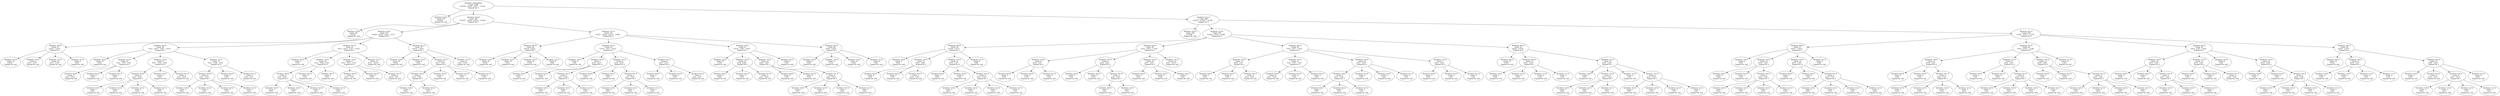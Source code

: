 digraph voting {
decisionDecisionNode7461f533[label="Attribute: null=Infinity
Count: 1409
0.0:978   3.0:53   2.0:57   1.0:321   
Expand On: 5"];decisionDecisionNode7461f533 -> decisionDecisionNode4b2922f6;
decisionDecisionNode4b2922f6[label="Attribute: 5=0.0
Count: 474
0.0:474   
Expand On: null"];decisionDecisionNode7461f533 -> decisionDecisionNode79b66b06;
decisionDecisionNode79b66b06[label="Attribute: 5=2.0
Count: 467
0.0:227   3.0:53   2.0:22   1.0:165   
Expand On: 3"];decisionDecisionNode79b66b06 -> decisionDecisionNode372c9557;
decisionDecisionNode372c9557[label="Attribute: 3=0.0
Count: 161
0.0:161   
Expand On: null"];decisionDecisionNode79b66b06 -> decisionDecisionNode50009f0d;
decisionDecisionNode50009f0d[label="Attribute: 3=2.0
Count: 155
0.0:39   3.0:30   2.0:9   1.0:77   
Expand On: 0"];decisionDecisionNode50009f0d -> decisionDecisionNode58ca3783;
decisionDecisionNode58ca3783[label="Attribute: 0=0.0
Count: 37
0.0:21   1.0:16   
Expand On: 1"];decisionDecisionNode58ca3783 -> decisionDecisionNode4402a6ff;
decisionDecisionNode4402a6ff[label="Attribute: 1=0.0
Count: 10
0.0:10   
Expand On: null"];decisionDecisionNode58ca3783 -> decisionDecisionNodea21d23b;
decisionDecisionNodea21d23b[label="Attribute: 1=3.0
Count: 8
0.0:1   1.0:7   
Expand On: null"];decisionDecisionNode58ca3783 -> decisionDecisionNode327124af;
decisionDecisionNode327124af[label="Attribute: 1=2.0
Count: 10
0.0:1   1.0:9   
Expand On: null"];decisionDecisionNode58ca3783 -> decisionDecisionNode221f7708;
decisionDecisionNode221f7708[label="Attribute: 1=1.0
Count: 9
0.0:9   
Expand On: null"];decisionDecisionNode50009f0d -> decisionDecisionNode3fbfbfb8;
decisionDecisionNode3fbfbfb8[label="Attribute: 0=3.0
Count: 40
0.0:3   3.0:17   2.0:6   1.0:14   
Expand On: 1"];decisionDecisionNode3fbfbfb8 -> decisionDecisionNode45c3e9ba;
decisionDecisionNode45c3e9ba[label="Attribute: 1=0.0
Count: 10
1.0:10   
Expand On: null"];decisionDecisionNode3fbfbfb8 -> decisionDecisionNode4125d61e;
decisionDecisionNode4125d61e[label="Attribute: 1=3.0
Count: 10
0.0:1   3.0:7   2.0:2   
Expand On: 4"];decisionDecisionNode4125d61e -> decisionDecisionNode1b0c6cfc;
decisionDecisionNode1b0c6cfc[label="Attribute: 4=0.0
Count: 3
0.0:1   2.0:2   
Expand On: null"];decisionDecisionNode4125d61e -> decisionDecisionNode4cc72243;
decisionDecisionNode4cc72243[label="Attribute: 4=2.0
Count: 4
3.0:4   
Expand On: null"];decisionDecisionNode4125d61e -> decisionDecisionNode259a8416;
decisionDecisionNode259a8416[label="Attribute: 4=1.0
Count: 3
3.0:3   
Expand On: null"];decisionDecisionNode3fbfbfb8 -> decisionDecisionNode4355d3a3;
decisionDecisionNode4355d3a3[label="Attribute: 1=2.0
Count: 9
0.0:1   3.0:4   2.0:4   
Expand On: 4"];decisionDecisionNode4355d3a3 -> decisionDecisionNode37b994de;
decisionDecisionNode37b994de[label="Attribute: 4=0.0
Count: 4
0.0:1   2.0:3   
Expand On: 2"];decisionDecisionNode37b994de -> decisionDecisionNode78dc9766;
decisionDecisionNode78dc9766[label="Attribute: 2=0.0
Count: 1
0.0:1   
Expand On: null"];decisionDecisionNode37b994de -> decisionDecisionNode5a57e787;
decisionDecisionNode5a57e787[label="Attribute: 2=3.0
Count: 1
2.0:1   
Expand On: null"];decisionDecisionNode37b994de -> decisionDecisionNode41217e67;
decisionDecisionNode41217e67[label="Attribute: 2=2.0
Count: 1
2.0:1   
Expand On: null"];decisionDecisionNode37b994de -> decisionDecisionNode7df1bd98;
decisionDecisionNode7df1bd98[label="Attribute: 2=1.0
Count: 1
2.0:1   
Expand On: null"];decisionDecisionNode4355d3a3 -> decisionDecisionNode9d686c1;
decisionDecisionNode9d686c1[label="Attribute: 4=2.0
Count: 3
3.0:3   
Expand On: null"];decisionDecisionNode4355d3a3 -> decisionDecisionNode6328edf2;
decisionDecisionNode6328edf2[label="Attribute: 4=1.0
Count: 2
3.0:1   2.0:1   
Expand On: null"];decisionDecisionNode3fbfbfb8 -> decisionDecisionNode141dddba;
decisionDecisionNode141dddba[label="Attribute: 1=1.0
Count: 11
0.0:1   3.0:6   1.0:4   
Expand On: 4"];decisionDecisionNode141dddba -> decisionDecisionNode34c7e8a7;
decisionDecisionNode34c7e8a7[label="Attribute: 4=0.0
Count: 4
0.0:1   1.0:3   
Expand On: 2"];decisionDecisionNode34c7e8a7 -> decisionDecisionNode307b4703;
decisionDecisionNode307b4703[label="Attribute: 2=0.0
Count: 1
0.0:1   
Expand On: null"];decisionDecisionNode34c7e8a7 -> decisionDecisionNode6d732ed2;
decisionDecisionNode6d732ed2[label="Attribute: 2=3.0
Count: 1
1.0:1   
Expand On: null"];decisionDecisionNode34c7e8a7 -> decisionDecisionNode25071521;
decisionDecisionNode25071521[label="Attribute: 2=2.0
Count: 1
1.0:1   
Expand On: null"];decisionDecisionNode34c7e8a7 -> decisionDecisionNode73fc3c84;
decisionDecisionNode73fc3c84[label="Attribute: 2=1.0
Count: 1
1.0:1   
Expand On: null"];decisionDecisionNode141dddba -> decisionDecisionNode34e93999;
decisionDecisionNode34e93999[label="Attribute: 4=2.0
Count: 3
3.0:3   
Expand On: null"];decisionDecisionNode141dddba -> decisionDecisionNode3bc486f2;
decisionDecisionNode3bc486f2[label="Attribute: 4=1.0
Count: 4
3.0:3   1.0:1   
Expand On: null"];decisionDecisionNode50009f0d -> decisionDecisionNode63779885;
decisionDecisionNode63779885[label="Attribute: 0=2.0
Count: 41
0.0:3   3.0:13   2.0:3   1.0:22   
Expand On: 1"];decisionDecisionNode63779885 -> decisionDecisionNode40be76c7;
decisionDecisionNode40be76c7[label="Attribute: 1=0.0
Count: 9
1.0:9   
Expand On: null"];decisionDecisionNode63779885 -> decisionDecisionNode18682406;
decisionDecisionNode18682406[label="Attribute: 1=3.0
Count: 10
0.0:1   3.0:6   2.0:3   
Expand On: 4"];decisionDecisionNode18682406 -> decisionDecisionNode5d15126e;
decisionDecisionNode5d15126e[label="Attribute: 4=0.0
Count: 4
0.0:1   2.0:3   
Expand On: 2"];decisionDecisionNode5d15126e -> decisionDecisionNode126d2380;
decisionDecisionNode126d2380[label="Attribute: 2=0.0
Count: 1
0.0:1   
Expand On: null"];decisionDecisionNode5d15126e -> decisionDecisionNode3b35b1f3;
decisionDecisionNode3b35b1f3[label="Attribute: 2=3.0
Count: 1
2.0:1   
Expand On: null"];decisionDecisionNode5d15126e -> decisionDecisionNode4235e6e3;
decisionDecisionNode4235e6e3[label="Attribute: 2=2.0
Count: 1
2.0:1   
Expand On: null"];decisionDecisionNode5d15126e -> decisionDecisionNode60c9630a;
decisionDecisionNode60c9630a[label="Attribute: 2=1.0
Count: 1
2.0:1   
Expand On: null"];decisionDecisionNode18682406 -> decisionDecisionNode4585572a;
decisionDecisionNode4585572a[label="Attribute: 4=2.0
Count: 3
3.0:3   
Expand On: null"];decisionDecisionNode18682406 -> decisionDecisionNode351daa0e;
decisionDecisionNode351daa0e[label="Attribute: 4=1.0
Count: 3
3.0:3   
Expand On: null"];decisionDecisionNode63779885 -> decisionDecisionNode2e879860;
decisionDecisionNode2e879860[label="Attribute: 1=2.0
Count: 11
0.0:1   3.0:7   1.0:3   
Expand On: 4"];decisionDecisionNode2e879860 -> decisionDecisionNode4824de7d;
decisionDecisionNode4824de7d[label="Attribute: 4=0.0
Count: 3
0.0:1   1.0:2   
Expand On: null"];decisionDecisionNode2e879860 -> decisionDecisionNode6c8b058b;
decisionDecisionNode6c8b058b[label="Attribute: 4=2.0
Count: 4
3.0:4   
Expand On: null"];decisionDecisionNode2e879860 -> decisionDecisionNode1b192059;
decisionDecisionNode1b192059[label="Attribute: 4=1.0
Count: 4
3.0:3   1.0:1   
Expand On: null"];decisionDecisionNode63779885 -> decisionDecisionNodee9ac0f5;
decisionDecisionNodee9ac0f5[label="Attribute: 1=1.0
Count: 11
0.0:1   1.0:10   
Expand On: null"];decisionDecisionNode50009f0d -> decisionDecisionNode51f21c50;
decisionDecisionNode51f21c50[label="Attribute: 0=1.0
Count: 37
0.0:12   1.0:25   
Expand On: 1"];decisionDecisionNode51f21c50 -> decisionDecisionNode6e20f237;
decisionDecisionNode6e20f237[label="Attribute: 1=0.0
Count: 10
0.0:10   
Expand On: null"];decisionDecisionNode51f21c50 -> decisionDecisionNode34fe315d;
decisionDecisionNode34fe315d[label="Attribute: 1=3.0
Count: 9
1.0:9   
Expand On: null"];decisionDecisionNode51f21c50 -> decisionDecisionNode1c5aebd9;
decisionDecisionNode1c5aebd9[label="Attribute: 1=2.0
Count: 9
0.0:1   1.0:8   
Expand On: 2"];decisionDecisionNode1c5aebd9 -> decisionDecisionNode1532021a;
decisionDecisionNode1532021a[label="Attribute: 2=0.0
Count: 2
0.0:1   1.0:1   
Expand On: 4"];decisionDecisionNode1532021a -> decisionDecisionNode62803d5;
decisionDecisionNode62803d5[label="Attribute: 4=0.0
Count: 1
0.0:1   
Expand On: null"];decisionDecisionNode1532021a -> decisionDecisionNode2d13981b;
decisionDecisionNode2d13981b[label="Attribute: 4=2.0
Count: 1
1.0:1   
Expand On: null"];decisionDecisionNode1c5aebd9 -> decisionDecisionNode61672bbb;
decisionDecisionNode61672bbb[label="Attribute: 2=3.0
Count: 2
1.0:2   
Expand On: null"];decisionDecisionNode1c5aebd9 -> decisionDecisionNode3c6833f2;
decisionDecisionNode3c6833f2[label="Attribute: 2=2.0
Count: 3
1.0:3   
Expand On: null"];decisionDecisionNode1c5aebd9 -> decisionDecisionNode5d2a73d9;
decisionDecisionNode5d2a73d9[label="Attribute: 2=1.0
Count: 2
1.0:2   
Expand On: null"];decisionDecisionNode51f21c50 -> decisionDecisionNodee1bdb58;
decisionDecisionNodee1bdb58[label="Attribute: 1=1.0
Count: 9
0.0:1   1.0:8   
Expand On: null"];decisionDecisionNode79b66b06 -> decisionDecisionNode46dd75a4;
decisionDecisionNode46dd75a4[label="Attribute: 3=1.0
Count: 151
0.0:27   3.0:23   2.0:13   1.0:88   
Expand On: 0"];decisionDecisionNode46dd75a4 -> decisionDecisionNode75568654;
decisionDecisionNode75568654[label="Attribute: 0=0.0
Count: 40
0.0:18   1.0:22   
Expand On: 1"];decisionDecisionNode75568654 -> decisionDecisionNode38d30fb;
decisionDecisionNode38d30fb[label="Attribute: 1=0.0
Count: 10
0.0:10   
Expand On: null"];decisionDecisionNode75568654 -> decisionDecisionNode2a8ab08f;
decisionDecisionNode2a8ab08f[label="Attribute: 1=3.0
Count: 12
1.0:12   
Expand On: null"];decisionDecisionNode75568654 -> decisionDecisionNode774d921a;
decisionDecisionNode774d921a[label="Attribute: 1=2.0
Count: 10
1.0:10   
Expand On: null"];decisionDecisionNode75568654 -> decisionDecisionNode5b32627;
decisionDecisionNode5b32627[label="Attribute: 1=1.0
Count: 8
0.0:8   
Expand On: null"];decisionDecisionNode46dd75a4 -> decisionDecisionNode348dcd5d;
decisionDecisionNode348dcd5d[label="Attribute: 0=3.0
Count: 32
3.0:13   2.0:7   1.0:12   
Expand On: 1"];decisionDecisionNode348dcd5d -> decisionDecisionNode49a5af9f;
decisionDecisionNode49a5af9f[label="Attribute: 1=0.0
Count: 9
1.0:9   
Expand On: null"];decisionDecisionNode348dcd5d -> decisionDecisionNode1cad157f;
decisionDecisionNode1cad157f[label="Attribute: 1=3.0
Count: 7
3.0:4   2.0:3   
Expand On: 4"];decisionDecisionNode1cad157f -> decisionDecisionNode275e538e;
decisionDecisionNode275e538e[label="Attribute: 4=0.0
Count: 1
2.0:1   
Expand On: null"];decisionDecisionNode1cad157f -> decisionDecisionNode21bfa3d3;
decisionDecisionNode21bfa3d3[label="Attribute: 4=2.0
Count: 3
3.0:3   
Expand On: null"];decisionDecisionNode1cad157f -> decisionDecisionNode2c9c82f4;
decisionDecisionNode2c9c82f4[label="Attribute: 4=1.0
Count: 3
3.0:1   2.0:2   
Expand On: 2"];decisionDecisionNode2c9c82f4 -> decisionDecisionNode5759780d;
decisionDecisionNode5759780d[label="Attribute: 2=0.0
Count: 1
2.0:1   
Expand On: null"];decisionDecisionNode2c9c82f4 -> decisionDecisionNode32d8ca48;
decisionDecisionNode32d8ca48[label="Attribute: 2=2.0
Count: 1
3.0:1   
Expand On: null"];decisionDecisionNode2c9c82f4 -> decisionDecisionNode36c8570c;
decisionDecisionNode36c8570c[label="Attribute: 2=1.0
Count: 1
2.0:1   
Expand On: null"];decisionDecisionNode348dcd5d -> decisionDecisionNode1acaf0ed;
decisionDecisionNode1acaf0ed[label="Attribute: 1=2.0
Count: 8
3.0:4   2.0:4   
Expand On: 4"];decisionDecisionNode1acaf0ed -> decisionDecisionNode18f6559;
decisionDecisionNode18f6559[label="Attribute: 4=0.0
Count: 2
2.0:2   
Expand On: null"];decisionDecisionNode1acaf0ed -> decisionDecisionNode6d46b6db;
decisionDecisionNode6d46b6db[label="Attribute: 4=2.0
Count: 3
3.0:3   
Expand On: null"];decisionDecisionNode1acaf0ed -> decisionDecisionNode3d8f1be9;
decisionDecisionNode3d8f1be9[label="Attribute: 4=1.0
Count: 3
3.0:1   2.0:2   
Expand On: 2"];decisionDecisionNode3d8f1be9 -> decisionDecisionNode7e717d91;
decisionDecisionNode7e717d91[label="Attribute: 2=0.0
Count: 1
2.0:1   
Expand On: null"];decisionDecisionNode3d8f1be9 -> decisionDecisionNode4ceafb71;
decisionDecisionNode4ceafb71[label="Attribute: 2=3.0
Count: 1
3.0:1   
Expand On: null"];decisionDecisionNode3d8f1be9 -> decisionDecisionNode5721df2a;
decisionDecisionNode5721df2a[label="Attribute: 2=1.0
Count: 1
2.0:1   
Expand On: null"];decisionDecisionNode348dcd5d -> decisionDecisionNode70c26b16;
decisionDecisionNode70c26b16[label="Attribute: 1=1.0
Count: 8
3.0:5   1.0:3   
Expand On: 4"];decisionDecisionNode70c26b16 -> decisionDecisionNode6c04ab2f;
decisionDecisionNode6c04ab2f[label="Attribute: 4=0.0
Count: 2
1.0:2   
Expand On: null"];decisionDecisionNode70c26b16 -> decisionDecisionNode2682d210;
decisionDecisionNode2682d210[label="Attribute: 4=2.0
Count: 3
3.0:3   
Expand On: null"];decisionDecisionNode70c26b16 -> decisionDecisionNode56ad2c30;
decisionDecisionNode56ad2c30[label="Attribute: 4=1.0
Count: 3
3.0:2   1.0:1   
Expand On: null"];decisionDecisionNode46dd75a4 -> decisionDecisionNode3302fc5;
decisionDecisionNode3302fc5[label="Attribute: 0=2.0
Count: 41
3.0:10   2.0:6   1.0:25   
Expand On: 1"];decisionDecisionNode3302fc5 -> decisionDecisionNode50903025;
decisionDecisionNode50903025[label="Attribute: 1=0.0
Count: 10
1.0:10   
Expand On: null"];decisionDecisionNode3302fc5 -> decisionDecisionNode2a48f675;
decisionDecisionNode2a48f675[label="Attribute: 1=3.0
Count: 10
3.0:4   2.0:6   
Expand On: 4"];decisionDecisionNode2a48f675 -> decisionDecisionNode1c2c9103;
decisionDecisionNode1c2c9103[label="Attribute: 4=0.0
Count: 4
2.0:4   
Expand On: null"];decisionDecisionNode2a48f675 -> decisionDecisionNode31e46a68;
decisionDecisionNode31e46a68[label="Attribute: 4=2.0
Count: 3
3.0:3   
Expand On: null"];decisionDecisionNode2a48f675 -> decisionDecisionNodeb05eb6f;
decisionDecisionNodeb05eb6f[label="Attribute: 4=1.0
Count: 3
3.0:1   2.0:2   
Expand On: null"];decisionDecisionNode3302fc5 -> decisionDecisionNode31a3ca10;
decisionDecisionNode31a3ca10[label="Attribute: 1=2.0
Count: 12
3.0:6   1.0:6   
Expand On: 4"];decisionDecisionNode31a3ca10 -> decisionDecisionNode7826f9e5;
decisionDecisionNode7826f9e5[label="Attribute: 4=0.0
Count: 4
1.0:4   
Expand On: null"];decisionDecisionNode31a3ca10 -> decisionDecisionNode46e06703;
decisionDecisionNode46e06703[label="Attribute: 4=2.0
Count: 4
3.0:4   
Expand On: null"];decisionDecisionNode31a3ca10 -> decisionDecisionNode368b1a4f;
decisionDecisionNode368b1a4f[label="Attribute: 4=1.0
Count: 4
3.0:2   1.0:2   
Expand On: 2"];decisionDecisionNode368b1a4f -> decisionDecisionNode666c5482;
decisionDecisionNode666c5482[label="Attribute: 2=0.0
Count: 1
1.0:1   
Expand On: null"];decisionDecisionNode368b1a4f -> decisionDecisionNode52205756;
decisionDecisionNode52205756[label="Attribute: 2=3.0
Count: 1
3.0:1   
Expand On: null"];decisionDecisionNode368b1a4f -> decisionDecisionNode4945f939;
decisionDecisionNode4945f939[label="Attribute: 2=2.0
Count: 1
3.0:1   
Expand On: null"];decisionDecisionNode368b1a4f -> decisionDecisionNode10ed32c4;
decisionDecisionNode10ed32c4[label="Attribute: 2=1.0
Count: 1
1.0:1   
Expand On: null"];decisionDecisionNode3302fc5 -> decisionDecisionNode449fea8a;
decisionDecisionNode449fea8a[label="Attribute: 1=1.0
Count: 9
1.0:9   
Expand On: null"];decisionDecisionNode46dd75a4 -> decisionDecisionNode5edf2d38;
decisionDecisionNode5edf2d38[label="Attribute: 0=1.0
Count: 38
0.0:9   1.0:29   
Expand On: 1"];decisionDecisionNode5edf2d38 -> decisionDecisionNodee11e831;
decisionDecisionNodee11e831[label="Attribute: 1=0.0
Count: 9
0.0:9   
Expand On: null"];decisionDecisionNode5edf2d38 -> decisionDecisionNode39a2f02e;
decisionDecisionNode39a2f02e[label="Attribute: 1=3.0
Count: 11
1.0:11   
Expand On: null"];decisionDecisionNode5edf2d38 -> decisionDecisionNode78467991;
decisionDecisionNode78467991[label="Attribute: 1=2.0
Count: 10
1.0:10   
Expand On: null"];decisionDecisionNode5edf2d38 -> decisionDecisionNode5ad75c47;
decisionDecisionNode5ad75c47[label="Attribute: 1=1.0
Count: 8
1.0:8   
Expand On: null"];decisionDecisionNode7461f533 -> decisionDecisionNodedf1cbf6;
decisionDecisionNodedf1cbf6[label="Attribute: 5=1.0
Count: 468
0.0:277   2.0:35   1.0:156   
Expand On: 3"];decisionDecisionNodedf1cbf6 -> decisionDecisionNode7d858aa0;
decisionDecisionNode7d858aa0[label="Attribute: 3=0.0
Count: 148
0.0:148   
Expand On: null"];decisionDecisionNodedf1cbf6 -> decisionDecisionNode4a504ec1;
decisionDecisionNode4a504ec1[label="Attribute: 3=2.0
Count: 160
0.0:62   2.0:18   1.0:80   
Expand On: 0"];decisionDecisionNode4a504ec1 -> decisionDecisionNode5e628704;
decisionDecisionNode5e628704[label="Attribute: 0=0.0
Count: 39
0.0:26   1.0:13   
Expand On: 1"];decisionDecisionNode5e628704 -> decisionDecisionNode168e4805;
decisionDecisionNode168e4805[label="Attribute: 1=0.0
Count: 9
0.0:9   
Expand On: null"];decisionDecisionNode5e628704 -> decisionDecisionNode571a4bd4;
decisionDecisionNode571a4bd4[label="Attribute: 1=3.0
Count: 11
0.0:5   1.0:6   
Expand On: 4"];decisionDecisionNode571a4bd4 -> decisionDecisionNode7f6877f8;
decisionDecisionNode7f6877f8[label="Attribute: 4=0.0
Count: 4
0.0:4   
Expand On: null"];decisionDecisionNode571a4bd4 -> decisionDecisionNode239c7c21;
decisionDecisionNode239c7c21[label="Attribute: 4=2.0
Count: 4
1.0:4   
Expand On: null"];decisionDecisionNode571a4bd4 -> decisionDecisionNode76996cca;
decisionDecisionNode76996cca[label="Attribute: 4=1.0
Count: 3
0.0:1   1.0:2   
Expand On: null"];decisionDecisionNode5e628704 -> decisionDecisionNode52b57e9a;
decisionDecisionNode52b57e9a[label="Attribute: 1=2.0
Count: 11
0.0:4   1.0:7   
Expand On: 4"];decisionDecisionNode52b57e9a -> decisionDecisionNode98adae2;
decisionDecisionNode98adae2[label="Attribute: 4=0.0
Count: 3
0.0:3   
Expand On: null"];decisionDecisionNode52b57e9a -> decisionDecisionNode7b283052;
decisionDecisionNode7b283052[label="Attribute: 4=2.0
Count: 4
1.0:4   
Expand On: null"];decisionDecisionNode52b57e9a -> decisionDecisionNodeb7c96a9;
decisionDecisionNodeb7c96a9[label="Attribute: 4=1.0
Count: 4
0.0:1   1.0:3   
Expand On: 2"];decisionDecisionNodeb7c96a9 -> decisionDecisionNode20873723;
decisionDecisionNode20873723[label="Attribute: 2=0.0
Count: 1
0.0:1   
Expand On: null"];decisionDecisionNodeb7c96a9 -> decisionDecisionNoded34eb84;
decisionDecisionNoded34eb84[label="Attribute: 2=3.0
Count: 1
1.0:1   
Expand On: null"];decisionDecisionNodeb7c96a9 -> decisionDecisionNoded522de2;
decisionDecisionNoded522de2[label="Attribute: 2=2.0
Count: 1
1.0:1   
Expand On: null"];decisionDecisionNodeb7c96a9 -> decisionDecisionNodee425743;
decisionDecisionNodee425743[label="Attribute: 2=1.0
Count: 1
1.0:1   
Expand On: null"];decisionDecisionNode5e628704 -> decisionDecisionNode256ef705;
decisionDecisionNode256ef705[label="Attribute: 1=1.0
Count: 8
0.0:8   
Expand On: null"];decisionDecisionNode4a504ec1 -> decisionDecisionNode181b7c76;
decisionDecisionNode181b7c76[label="Attribute: 0=3.0
Count: 39
0.0:3   2.0:11   1.0:25   
Expand On: 1"];decisionDecisionNode181b7c76 -> decisionDecisionNode34883357;
decisionDecisionNode34883357[label="Attribute: 1=0.0
Count: 9
0.0:2   1.0:7   
Expand On: 4"];decisionDecisionNode34883357 -> decisionDecisionNode59e2afb2;
decisionDecisionNode59e2afb2[label="Attribute: 4=0.0
Count: 2
0.0:2   
Expand On: null"];decisionDecisionNode34883357 -> decisionDecisionNode317cfd38;
decisionDecisionNode317cfd38[label="Attribute: 4=2.0
Count: 4
1.0:4   
Expand On: null"];decisionDecisionNode34883357 -> decisionDecisionNode4d480ea;
decisionDecisionNode4d480ea[label="Attribute: 4=1.0
Count: 3
1.0:3   
Expand On: null"];decisionDecisionNode181b7c76 -> decisionDecisionNode1b5b8520;
decisionDecisionNode1b5b8520[label="Attribute: 1=3.0
Count: 8
2.0:4   1.0:4   
Expand On: 4"];decisionDecisionNode1b5b8520 -> decisionDecisionNode158105e8;
decisionDecisionNode158105e8[label="Attribute: 4=0.0
Count: 3
1.0:3   
Expand On: null"];decisionDecisionNode1b5b8520 -> decisionDecisionNode49aacd5f;
decisionDecisionNode49aacd5f[label="Attribute: 4=2.0
Count: 3
2.0:3   
Expand On: null"];decisionDecisionNode1b5b8520 -> decisionDecisionNode6c913dc1;
decisionDecisionNode6c913dc1[label="Attribute: 4=1.0
Count: 2
2.0:1   1.0:1   
Expand On: 2"];decisionDecisionNode6c913dc1 -> decisionDecisionNode336d8196;
decisionDecisionNode336d8196[label="Attribute: 2=0.0
Count: 1
1.0:1   
Expand On: null"];decisionDecisionNode6c913dc1 -> decisionDecisionNode5a56b93a;
decisionDecisionNode5a56b93a[label="Attribute: 2=3.0
Count: 1
2.0:1   
Expand On: null"];decisionDecisionNode181b7c76 -> decisionDecisionNode739abd2b;
decisionDecisionNode739abd2b[label="Attribute: 1=2.0
Count: 10
2.0:7   1.0:3   
Expand On: 4"];decisionDecisionNode739abd2b -> decisionDecisionNode33f98d58;
decisionDecisionNode33f98d58[label="Attribute: 4=0.0
Count: 3
1.0:3   
Expand On: null"];decisionDecisionNode739abd2b -> decisionDecisionNode44aea710;
decisionDecisionNode44aea710[label="Attribute: 4=2.0
Count: 4
2.0:4   
Expand On: null"];decisionDecisionNode739abd2b -> decisionDecisionNode265a2eaa;
decisionDecisionNode265a2eaa[label="Attribute: 4=1.0
Count: 3
2.0:3   
Expand On: null"];decisionDecisionNode181b7c76 -> decisionDecisionNode6aadae91;
decisionDecisionNode6aadae91[label="Attribute: 1=1.0
Count: 12
0.0:1   1.0:11   
Expand On: null"];decisionDecisionNode4a504ec1 -> decisionDecisionNode309fe84e;
decisionDecisionNode309fe84e[label="Attribute: 0=2.0
Count: 39
0.0:9   2.0:7   1.0:23   
Expand On: 1"];decisionDecisionNode309fe84e -> decisionDecisionNode524c71d2;
decisionDecisionNode524c71d2[label="Attribute: 1=0.0
Count: 11
0.0:4   1.0:7   
Expand On: 4"];decisionDecisionNode524c71d2 -> decisionDecisionNode18c4bc34;
decisionDecisionNode18c4bc34[label="Attribute: 4=0.0
Count: 3
0.0:3   
Expand On: null"];decisionDecisionNode524c71d2 -> decisionDecisionNode1c2006a0;
decisionDecisionNode1c2006a0[label="Attribute: 4=2.0
Count: 4
1.0:4   
Expand On: null"];decisionDecisionNode524c71d2 -> decisionDecisionNode7a9300cc;
decisionDecisionNode7a9300cc[label="Attribute: 4=1.0
Count: 4
0.0:1   1.0:3   
Expand On: null"];decisionDecisionNode309fe84e -> decisionDecisionNode49198ff2;
decisionDecisionNode49198ff2[label="Attribute: 1=3.0
Count: 11
0.0:1   2.0:7   1.0:3   
Expand On: 4"];decisionDecisionNode49198ff2 -> decisionDecisionNode2d397e5c;
decisionDecisionNode2d397e5c[label="Attribute: 4=0.0
Count: 4
0.0:1   1.0:3   
Expand On: null"];decisionDecisionNode49198ff2 -> decisionDecisionNode1996e136;
decisionDecisionNode1996e136[label="Attribute: 4=2.0
Count: 4
2.0:4   
Expand On: null"];decisionDecisionNode49198ff2 -> decisionDecisionNode9bad5a;
decisionDecisionNode9bad5a[label="Attribute: 4=1.0
Count: 3
2.0:3   
Expand On: null"];decisionDecisionNode309fe84e -> decisionDecisionNode6c91f005;
decisionDecisionNode6c91f005[label="Attribute: 1=2.0
Count: 10
0.0:1   1.0:9   
Expand On: 2"];decisionDecisionNode6c91f005 -> decisionDecisionNode61250ff2;
decisionDecisionNode61250ff2[label="Attribute: 2=0.0
Count: 3
0.0:1   1.0:2   
Expand On: 4"];decisionDecisionNode61250ff2 -> decisionDecisionNode483a0ab1;
decisionDecisionNode483a0ab1[label="Attribute: 4=0.0
Count: 1
0.0:1   
Expand On: null"];decisionDecisionNode61250ff2 -> decisionDecisionNode5a940f82;
decisionDecisionNode5a940f82[label="Attribute: 4=2.0
Count: 1
1.0:1   
Expand On: null"];decisionDecisionNode61250ff2 -> decisionDecisionNode2e864e43;
decisionDecisionNode2e864e43[label="Attribute: 4=1.0
Count: 1
1.0:1   
Expand On: null"];decisionDecisionNode6c91f005 -> decisionDecisionNode737c2891;
decisionDecisionNode737c2891[label="Attribute: 2=3.0
Count: 2
1.0:2   
Expand On: null"];decisionDecisionNode6c91f005 -> decisionDecisionNode5c4b82d2;
decisionDecisionNode5c4b82d2[label="Attribute: 2=2.0
Count: 2
1.0:2   
Expand On: null"];decisionDecisionNode6c91f005 -> decisionDecisionNode6179d854;
decisionDecisionNode6179d854[label="Attribute: 2=1.0
Count: 3
1.0:3   
Expand On: null"];decisionDecisionNode309fe84e -> decisionDecisionNode669a4cb;
decisionDecisionNode669a4cb[label="Attribute: 1=1.0
Count: 7
0.0:3   1.0:4   
Expand On: 4"];decisionDecisionNode669a4cb -> decisionDecisionNode1c20eb7;
decisionDecisionNode1c20eb7[label="Attribute: 4=0.0
Count: 3
0.0:3   
Expand On: null"];decisionDecisionNode669a4cb -> decisionDecisionNode6b541147;
decisionDecisionNode6b541147[label="Attribute: 4=2.0
Count: 2
1.0:2   
Expand On: null"];decisionDecisionNode669a4cb -> decisionDecisionNode5c3a835d;
decisionDecisionNode5c3a835d[label="Attribute: 4=1.0
Count: 2
1.0:2   
Expand On: null"];decisionDecisionNode4a504ec1 -> decisionDecisionNode5867df9;
decisionDecisionNode5867df9[label="Attribute: 0=1.0
Count: 43
0.0:24   1.0:19   
Expand On: 4"];decisionDecisionNode5867df9 -> decisionDecisionNode40b86944;
decisionDecisionNode40b86944[label="Attribute: 4=0.0
Count: 15
0.0:15   
Expand On: null"];decisionDecisionNode5867df9 -> decisionDecisionNodeb07108e;
decisionDecisionNodeb07108e[label="Attribute: 4=2.0
Count: 15
0.0:4   1.0:11   
Expand On: 1"];decisionDecisionNodeb07108e -> decisionDecisionNode7ccfe049;
decisionDecisionNode7ccfe049[label="Attribute: 1=0.0
Count: 4
0.0:4   
Expand On: null"];decisionDecisionNodeb07108e -> decisionDecisionNode338e18a3;
decisionDecisionNode338e18a3[label="Attribute: 1=3.0
Count: 4
1.0:4   
Expand On: null"];decisionDecisionNodeb07108e -> decisionDecisionNode35f38fc6;
decisionDecisionNode35f38fc6[label="Attribute: 1=2.0
Count: 4
1.0:4   
Expand On: null"];decisionDecisionNodeb07108e -> decisionDecisionNode9642bd6;
decisionDecisionNode9642bd6[label="Attribute: 1=1.0
Count: 3
1.0:3   
Expand On: null"];decisionDecisionNode5867df9 -> decisionDecisionNodef79f36b;
decisionDecisionNodef79f36b[label="Attribute: 4=1.0
Count: 13
0.0:5   1.0:8   
Expand On: 1"];decisionDecisionNodef79f36b -> decisionDecisionNodef5bfdbd;
decisionDecisionNodef5bfdbd[label="Attribute: 1=0.0
Count: 3
0.0:3   
Expand On: null"];decisionDecisionNodef79f36b -> decisionDecisionNode606f8b2b;
decisionDecisionNode606f8b2b[label="Attribute: 1=3.0
Count: 3
0.0:1   1.0:2   
Expand On: 2"];decisionDecisionNode606f8b2b -> decisionDecisionNode3b19e583;
decisionDecisionNode3b19e583[label="Attribute: 2=0.0
Count: 1
0.0:1   
Expand On: null"];decisionDecisionNode606f8b2b -> decisionDecisionNode212b19c5;
decisionDecisionNode212b19c5[label="Attribute: 2=2.0
Count: 1
1.0:1   
Expand On: null"];decisionDecisionNode606f8b2b -> decisionDecisionNode14a8e586;
decisionDecisionNode14a8e586[label="Attribute: 2=1.0
Count: 1
1.0:1   
Expand On: null"];decisionDecisionNodef79f36b -> decisionDecisionNode5c74cb02;
decisionDecisionNode5c74cb02[label="Attribute: 1=2.0
Count: 3
1.0:3   
Expand On: null"];decisionDecisionNodef79f36b -> decisionDecisionNode77bc1fb9;
decisionDecisionNode77bc1fb9[label="Attribute: 1=1.0
Count: 4
0.0:1   1.0:3   
Expand On: 2"];decisionDecisionNode77bc1fb9 -> decisionDecisionNode5fc6e818;
decisionDecisionNode5fc6e818[label="Attribute: 2=0.0
Count: 1
0.0:1   
Expand On: null"];decisionDecisionNode77bc1fb9 -> decisionDecisionNode7bafb0c7;
decisionDecisionNode7bafb0c7[label="Attribute: 2=3.0
Count: 1
1.0:1   
Expand On: null"];decisionDecisionNode77bc1fb9 -> decisionDecisionNode4b7f1841;
decisionDecisionNode4b7f1841[label="Attribute: 2=2.0
Count: 1
1.0:1   
Expand On: null"];decisionDecisionNode77bc1fb9 -> decisionDecisionNode5117a20;
decisionDecisionNode5117a20[label="Attribute: 2=1.0
Count: 1
1.0:1   
Expand On: null"];decisionDecisionNodedf1cbf6 -> decisionDecisionNode3e68cd79;
decisionDecisionNode3e68cd79[label="Attribute: 3=1.0
Count: 160
0.0:67   2.0:17   1.0:76   
Expand On: 0"];decisionDecisionNode3e68cd79 -> decisionDecisionNode5289e2f1;
decisionDecisionNode5289e2f1[label="Attribute: 0=0.0
Count: 37
0.0:27   1.0:10   
Expand On: 1"];decisionDecisionNode5289e2f1 -> decisionDecisionNode5a92668c;
decisionDecisionNode5a92668c[label="Attribute: 1=0.0
Count: 9
0.0:9   
Expand On: null"];decisionDecisionNode5289e2f1 -> decisionDecisionNode418a9fc8;
decisionDecisionNode418a9fc8[label="Attribute: 1=3.0
Count: 10
0.0:6   1.0:4   
Expand On: 4"];decisionDecisionNode418a9fc8 -> decisionDecisionNode74002515;
decisionDecisionNode74002515[label="Attribute: 4=0.0
Count: 4
0.0:4   
Expand On: null"];decisionDecisionNode418a9fc8 -> decisionDecisionNode3582c132;
decisionDecisionNode3582c132[label="Attribute: 4=2.0
Count: 2
1.0:2   
Expand On: null"];decisionDecisionNode418a9fc8 -> decisionDecisionNode1b59d510;
decisionDecisionNode1b59d510[label="Attribute: 4=1.0
Count: 4
0.0:2   1.0:2   
Expand On: 2"];decisionDecisionNode1b59d510 -> decisionDecisionNode26b31b77;
decisionDecisionNode26b31b77[label="Attribute: 2=0.0
Count: 1
0.0:1   
Expand On: null"];decisionDecisionNode1b59d510 -> decisionDecisionNode38d0357a;
decisionDecisionNode38d0357a[label="Attribute: 2=3.0
Count: 1
1.0:1   
Expand On: null"];decisionDecisionNode1b59d510 -> decisionDecisionNode6d66f9b9;
decisionDecisionNode6d66f9b9[label="Attribute: 2=2.0
Count: 1
1.0:1   
Expand On: null"];decisionDecisionNode1b59d510 -> decisionDecisionNode39518cc;
decisionDecisionNode39518cc[label="Attribute: 2=1.0
Count: 1
0.0:1   
Expand On: null"];decisionDecisionNode5289e2f1 -> decisionDecisionNode318efaea;
decisionDecisionNode318efaea[label="Attribute: 1=2.0
Count: 10
0.0:4   1.0:6   
Expand On: 4"];decisionDecisionNode318efaea -> decisionDecisionNode21fb3211;
decisionDecisionNode21fb3211[label="Attribute: 4=0.0
Count: 2
0.0:2   
Expand On: null"];decisionDecisionNode318efaea -> decisionDecisionNode72940b84;
decisionDecisionNode72940b84[label="Attribute: 4=2.0
Count: 4
1.0:4   
Expand On: null"];decisionDecisionNode318efaea -> decisionDecisionNode558041e0;
decisionDecisionNode558041e0[label="Attribute: 4=1.0
Count: 4
0.0:2   1.0:2   
Expand On: 2"];decisionDecisionNode558041e0 -> decisionDecisionNode576504fa;
decisionDecisionNode576504fa[label="Attribute: 2=0.0
Count: 1
0.0:1   
Expand On: null"];decisionDecisionNode558041e0 -> decisionDecisionNode2929e5e9;
decisionDecisionNode2929e5e9[label="Attribute: 2=3.0
Count: 1
1.0:1   
Expand On: null"];decisionDecisionNode558041e0 -> decisionDecisionNode7db5391b;
decisionDecisionNode7db5391b[label="Attribute: 2=2.0
Count: 1
1.0:1   
Expand On: null"];decisionDecisionNode558041e0 -> decisionDecisionNode4b85c17;
decisionDecisionNode4b85c17[label="Attribute: 2=1.0
Count: 1
0.0:1   
Expand On: null"];decisionDecisionNode5289e2f1 -> decisionDecisionNode63a5ec6c;
decisionDecisionNode63a5ec6c[label="Attribute: 1=1.0
Count: 8
0.0:8   
Expand On: null"];decisionDecisionNode3e68cd79 -> decisionDecisionNode2244d990;
decisionDecisionNode2244d990[label="Attribute: 0=3.0
Count: 46
0.0:6   2.0:12   1.0:28   
Expand On: 1"];decisionDecisionNode2244d990 -> decisionDecisionNode56278e83;
decisionDecisionNode56278e83[label="Attribute: 1=0.0
Count: 12
0.0:6   1.0:6   
Expand On: 4"];decisionDecisionNode56278e83 -> decisionDecisionNode3efd66a5;
decisionDecisionNode3efd66a5[label="Attribute: 4=0.0
Count: 4
0.0:4   
Expand On: null"];decisionDecisionNode56278e83 -> decisionDecisionNode6e5dfaf1;
decisionDecisionNode6e5dfaf1[label="Attribute: 4=2.0
Count: 4
1.0:4   
Expand On: null"];decisionDecisionNode56278e83 -> decisionDecisionNode5c061cd2;
decisionDecisionNode5c061cd2[label="Attribute: 4=1.0
Count: 4
0.0:2   1.0:2   
Expand On: 2"];decisionDecisionNode5c061cd2 -> decisionDecisionNode154e4e31;
decisionDecisionNode154e4e31[label="Attribute: 2=0.0
Count: 1
0.0:1   
Expand On: null"];decisionDecisionNode5c061cd2 -> decisionDecisionNode47ef7de4;
decisionDecisionNode47ef7de4[label="Attribute: 2=3.0
Count: 1
1.0:1   
Expand On: null"];decisionDecisionNode5c061cd2 -> decisionDecisionNode3c3228a1;
decisionDecisionNode3c3228a1[label="Attribute: 2=2.0
Count: 1
1.0:1   
Expand On: null"];decisionDecisionNode5c061cd2 -> decisionDecisionNode10980e7;
decisionDecisionNode10980e7[label="Attribute: 2=1.0
Count: 1
0.0:1   
Expand On: null"];decisionDecisionNode2244d990 -> decisionDecisionNode16edbe39;
decisionDecisionNode16edbe39[label="Attribute: 1=3.0
Count: 11
2.0:6   1.0:5   
Expand On: 4"];decisionDecisionNode16edbe39 -> decisionDecisionNode52639bf1;
decisionDecisionNode52639bf1[label="Attribute: 4=0.0
Count: 3
1.0:3   
Expand On: null"];decisionDecisionNode16edbe39 -> decisionDecisionNode9931579;
decisionDecisionNode9931579[label="Attribute: 4=2.0
Count: 4
2.0:4   
Expand On: null"];decisionDecisionNode16edbe39 -> decisionDecisionNode1766bfd8;
decisionDecisionNode1766bfd8[label="Attribute: 4=1.0
Count: 4
2.0:2   1.0:2   
Expand On: 2"];decisionDecisionNode1766bfd8 -> decisionDecisionNode5abd09e8;
decisionDecisionNode5abd09e8[label="Attribute: 2=0.0
Count: 1
1.0:1   
Expand On: null"];decisionDecisionNode1766bfd8 -> decisionDecisionNode30d58ce2;
decisionDecisionNode30d58ce2[label="Attribute: 2=3.0
Count: 1
2.0:1   
Expand On: null"];decisionDecisionNode1766bfd8 -> decisionDecisionNode1414627a;
decisionDecisionNode1414627a[label="Attribute: 2=2.0
Count: 1
2.0:1   
Expand On: null"];decisionDecisionNode1766bfd8 -> decisionDecisionNode464d41e2;
decisionDecisionNode464d41e2[label="Attribute: 2=1.0
Count: 1
1.0:1   
Expand On: null"];decisionDecisionNode2244d990 -> decisionDecisionNode7a20807c;
decisionDecisionNode7a20807c[label="Attribute: 1=2.0
Count: 12
2.0:6   1.0:6   
Expand On: 4"];decisionDecisionNode7a20807c -> decisionDecisionNode6bd38b87;
decisionDecisionNode6bd38b87[label="Attribute: 4=0.0
Count: 4
1.0:4   
Expand On: null"];decisionDecisionNode7a20807c -> decisionDecisionNoded6d835f;
decisionDecisionNoded6d835f[label="Attribute: 4=2.0
Count: 4
2.0:4   
Expand On: null"];decisionDecisionNode7a20807c -> decisionDecisionNode10cbd8dc;
decisionDecisionNode10cbd8dc[label="Attribute: 4=1.0
Count: 4
2.0:2   1.0:2   
Expand On: 2"];decisionDecisionNode10cbd8dc -> decisionDecisionNode370a5c21;
decisionDecisionNode370a5c21[label="Attribute: 2=0.0
Count: 1
1.0:1   
Expand On: null"];decisionDecisionNode10cbd8dc -> decisionDecisionNode92696c2;
decisionDecisionNode92696c2[label="Attribute: 2=3.0
Count: 1
2.0:1   
Expand On: null"];decisionDecisionNode10cbd8dc -> decisionDecisionNode44739f3f;
decisionDecisionNode44739f3f[label="Attribute: 2=2.0
Count: 1
2.0:1   
Expand On: null"];decisionDecisionNode10cbd8dc -> decisionDecisionNode2dc0435;
decisionDecisionNode2dc0435[label="Attribute: 2=1.0
Count: 1
1.0:1   
Expand On: null"];decisionDecisionNode2244d990 -> decisionDecisionNode3a98350a;
decisionDecisionNode3a98350a[label="Attribute: 1=1.0
Count: 11
1.0:11   
Expand On: null"];decisionDecisionNode3e68cd79 -> decisionDecisionNode5ec24193;
decisionDecisionNode5ec24193[label="Attribute: 0=2.0
Count: 39
0.0:9   2.0:5   1.0:25   
Expand On: 1"];decisionDecisionNode5ec24193 -> decisionDecisionNode235f4a7f;
decisionDecisionNode235f4a7f[label="Attribute: 1=0.0
Count: 10
0.0:5   1.0:5   
Expand On: 4"];decisionDecisionNode235f4a7f -> decisionDecisionNode4513e9fd;
decisionDecisionNode4513e9fd[label="Attribute: 4=0.0
Count: 4
0.0:4   
Expand On: null"];decisionDecisionNode235f4a7f -> decisionDecisionNode1e670479;
decisionDecisionNode1e670479[label="Attribute: 4=2.0
Count: 3
1.0:3   
Expand On: null"];decisionDecisionNode235f4a7f -> decisionDecisionNode7d56b386;
decisionDecisionNode7d56b386[label="Attribute: 4=1.0
Count: 3
0.0:1   1.0:2   
Expand On: 2"];decisionDecisionNode7d56b386 -> decisionDecisionNode472462b3;
decisionDecisionNode472462b3[label="Attribute: 2=3.0
Count: 1
1.0:1   
Expand On: null"];decisionDecisionNode7d56b386 -> decisionDecisionNode25cbfa42;
decisionDecisionNode25cbfa42[label="Attribute: 2=2.0
Count: 1
1.0:1   
Expand On: null"];decisionDecisionNode7d56b386 -> decisionDecisionNode729b1670;
decisionDecisionNode729b1670[label="Attribute: 2=1.0
Count: 1
0.0:1   
Expand On: null"];decisionDecisionNode5ec24193 -> decisionDecisionNode23de4dd8;
decisionDecisionNode23de4dd8[label="Attribute: 1=3.0
Count: 11
2.0:5   1.0:6   
Expand On: 4"];decisionDecisionNode23de4dd8 -> decisionDecisionNode57c8b24d;
decisionDecisionNode57c8b24d[label="Attribute: 4=0.0
Count: 4
1.0:4   
Expand On: null"];decisionDecisionNode23de4dd8 -> decisionDecisionNode39320a41;
decisionDecisionNode39320a41[label="Attribute: 4=2.0
Count: 3
2.0:3   
Expand On: null"];decisionDecisionNode23de4dd8 -> decisionDecisionNode43f4ebd;
decisionDecisionNode43f4ebd[label="Attribute: 4=1.0
Count: 4
2.0:2   1.0:2   
Expand On: null"];decisionDecisionNode5ec24193 -> decisionDecisionNode584a5c78;
decisionDecisionNode584a5c78[label="Attribute: 1=2.0
Count: 8
1.0:8   
Expand On: null"];decisionDecisionNode5ec24193 -> decisionDecisionNode79fcf790;
decisionDecisionNode79fcf790[label="Attribute: 1=1.0
Count: 10
0.0:4   1.0:6   
Expand On: 4"];decisionDecisionNode79fcf790 -> decisionDecisionNode4ee14d81;
decisionDecisionNode4ee14d81[label="Attribute: 4=0.0
Count: 2
0.0:2   
Expand On: null"];decisionDecisionNode79fcf790 -> decisionDecisionNode29a7789c;
decisionDecisionNode29a7789c[label="Attribute: 4=2.0
Count: 4
1.0:4   
Expand On: null"];decisionDecisionNode79fcf790 -> decisionDecisionNode31df5f21;
decisionDecisionNode31df5f21[label="Attribute: 4=1.0
Count: 4
0.0:2   1.0:2   
Expand On: 2"];decisionDecisionNode31df5f21 -> decisionDecisionNode3fde891b;
decisionDecisionNode3fde891b[label="Attribute: 2=0.0
Count: 1
0.0:1   
Expand On: null"];decisionDecisionNode31df5f21 -> decisionDecisionNode2afb6c5f;
decisionDecisionNode2afb6c5f[label="Attribute: 2=3.0
Count: 1
1.0:1   
Expand On: null"];decisionDecisionNode31df5f21 -> decisionDecisionNode6087e704;
decisionDecisionNode6087e704[label="Attribute: 2=2.0
Count: 1
1.0:1   
Expand On: null"];decisionDecisionNode31df5f21 -> decisionDecisionNode7a4fe91e;
decisionDecisionNode7a4fe91e[label="Attribute: 2=1.0
Count: 1
0.0:1   
Expand On: null"];decisionDecisionNode3e68cd79 -> decisionDecisionNode1451ef4e;
decisionDecisionNode1451ef4e[label="Attribute: 0=1.0
Count: 38
0.0:25   1.0:13   
Expand On: 4"];decisionDecisionNode1451ef4e -> decisionDecisionNodef35f44e;
decisionDecisionNodef35f44e[label="Attribute: 4=0.0
Count: 13
0.0:13   
Expand On: null"];decisionDecisionNode1451ef4e -> decisionDecisionNode1f3a34af;
decisionDecisionNode1f3a34af[label="Attribute: 4=2.0
Count: 11
0.0:4   1.0:7   
Expand On: 1"];decisionDecisionNode1f3a34af -> decisionDecisionNode2658dd2d;
decisionDecisionNode2658dd2d[label="Attribute: 1=0.0
Count: 4
0.0:4   
Expand On: null"];decisionDecisionNode1f3a34af -> decisionDecisionNode1420c906;
decisionDecisionNode1420c906[label="Attribute: 1=3.0
Count: 2
1.0:2   
Expand On: null"];decisionDecisionNode1f3a34af -> decisionDecisionNode746db33c;
decisionDecisionNode746db33c[label="Attribute: 1=2.0
Count: 3
1.0:3   
Expand On: null"];decisionDecisionNode1f3a34af -> decisionDecisionNode4e1263db;
decisionDecisionNode4e1263db[label="Attribute: 1=1.0
Count: 2
1.0:2   
Expand On: null"];decisionDecisionNode1451ef4e -> decisionDecisionNode1959e6e8;
decisionDecisionNode1959e6e8[label="Attribute: 4=1.0
Count: 14
0.0:8   1.0:6   
Expand On: 2"];decisionDecisionNode1959e6e8 -> decisionDecisionNode5d469658;
decisionDecisionNode5d469658[label="Attribute: 2=0.0
Count: 2
0.0:2   
Expand On: null"];decisionDecisionNode1959e6e8 -> decisionDecisionNode45389b3f;
decisionDecisionNode45389b3f[label="Attribute: 2=3.0
Count: 4
0.0:1   1.0:3   
Expand On: null"];decisionDecisionNode1959e6e8 -> decisionDecisionNode758689a;
decisionDecisionNode758689a[label="Attribute: 2=2.0
Count: 4
0.0:1   1.0:3   
Expand On: 1"];decisionDecisionNode758689a -> decisionDecisionNode3d3b5a3a;
decisionDecisionNode3d3b5a3a[label="Attribute: 1=0.0
Count: 1
0.0:1   
Expand On: null"];decisionDecisionNode758689a -> decisionDecisionNode3a0b53e;
decisionDecisionNode3a0b53e[label="Attribute: 1=3.0
Count: 1
1.0:1   
Expand On: null"];decisionDecisionNode758689a -> decisionDecisionNode2bdafb4e;
decisionDecisionNode2bdafb4e[label="Attribute: 1=2.0
Count: 1
1.0:1   
Expand On: null"];decisionDecisionNode758689a -> decisionDecisionNode35a8d460;
decisionDecisionNode35a8d460[label="Attribute: 1=1.0
Count: 1
1.0:1   
Expand On: null"];decisionDecisionNode1959e6e8 -> decisionDecisionNode5f0f0625;
decisionDecisionNode5f0f0625[label="Attribute: 2=1.0
Count: 4
0.0:4   
Expand On: null"];
}